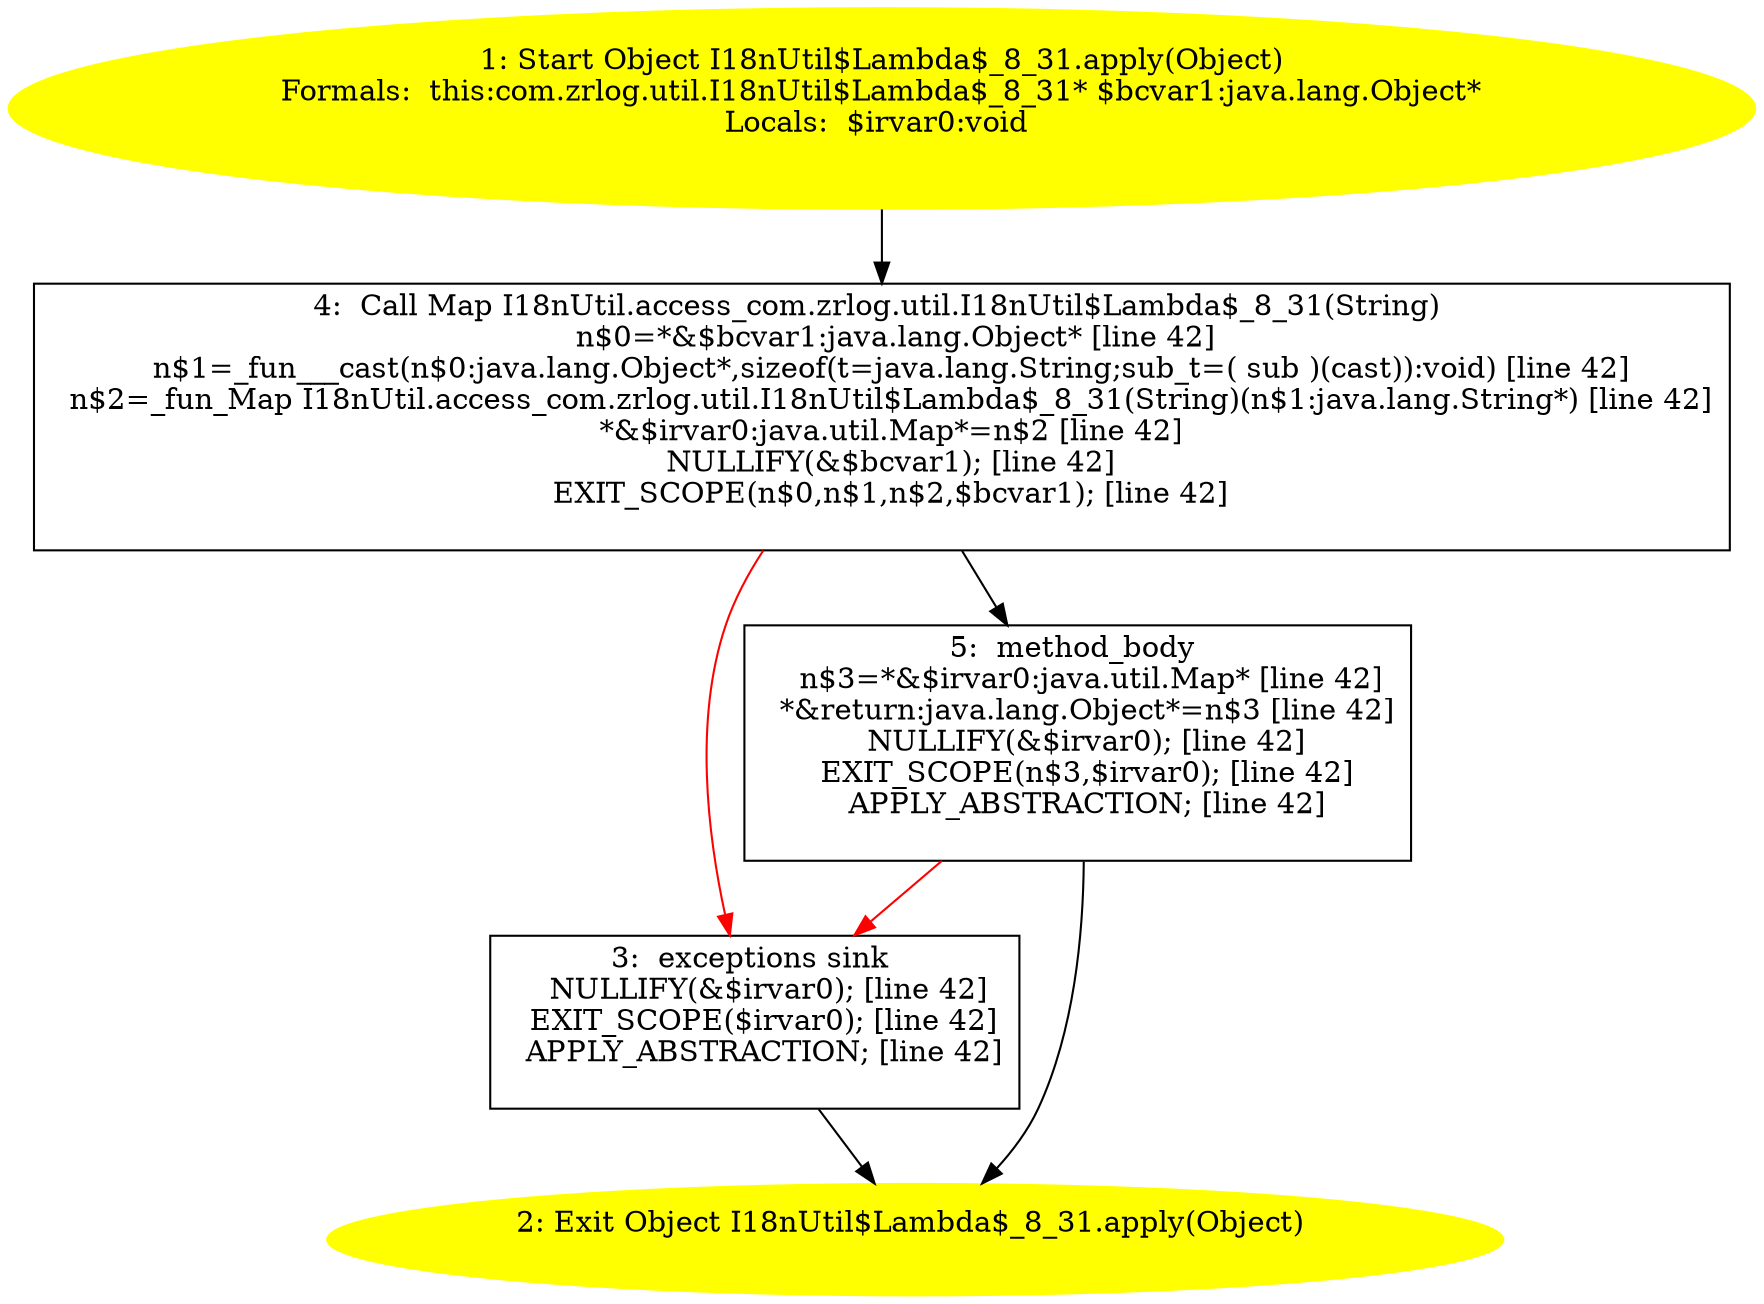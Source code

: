 /* @generated */
digraph cfg {
"com.zrlog.util.I18nUtil$Lambda$_8_31.apply(java.lang.Object):java.lang.Object.03e7c0026360b5a94e151f1aff5b2dd5_1" [label="1: Start Object I18nUtil$Lambda$_8_31.apply(Object)\nFormals:  this:com.zrlog.util.I18nUtil$Lambda$_8_31* $bcvar1:java.lang.Object*\nLocals:  $irvar0:void \n  " color=yellow style=filled]
	

	 "com.zrlog.util.I18nUtil$Lambda$_8_31.apply(java.lang.Object):java.lang.Object.03e7c0026360b5a94e151f1aff5b2dd5_1" -> "com.zrlog.util.I18nUtil$Lambda$_8_31.apply(java.lang.Object):java.lang.Object.03e7c0026360b5a94e151f1aff5b2dd5_4" ;
"com.zrlog.util.I18nUtil$Lambda$_8_31.apply(java.lang.Object):java.lang.Object.03e7c0026360b5a94e151f1aff5b2dd5_2" [label="2: Exit Object I18nUtil$Lambda$_8_31.apply(Object) \n  " color=yellow style=filled]
	

"com.zrlog.util.I18nUtil$Lambda$_8_31.apply(java.lang.Object):java.lang.Object.03e7c0026360b5a94e151f1aff5b2dd5_3" [label="3:  exceptions sink \n   NULLIFY(&$irvar0); [line 42]\n  EXIT_SCOPE($irvar0); [line 42]\n  APPLY_ABSTRACTION; [line 42]\n " shape="box"]
	

	 "com.zrlog.util.I18nUtil$Lambda$_8_31.apply(java.lang.Object):java.lang.Object.03e7c0026360b5a94e151f1aff5b2dd5_3" -> "com.zrlog.util.I18nUtil$Lambda$_8_31.apply(java.lang.Object):java.lang.Object.03e7c0026360b5a94e151f1aff5b2dd5_2" ;
"com.zrlog.util.I18nUtil$Lambda$_8_31.apply(java.lang.Object):java.lang.Object.03e7c0026360b5a94e151f1aff5b2dd5_4" [label="4:  Call Map I18nUtil.access_com.zrlog.util.I18nUtil$Lambda$_8_31(String) \n   n$0=*&$bcvar1:java.lang.Object* [line 42]\n  n$1=_fun___cast(n$0:java.lang.Object*,sizeof(t=java.lang.String;sub_t=( sub )(cast)):void) [line 42]\n  n$2=_fun_Map I18nUtil.access_com.zrlog.util.I18nUtil$Lambda$_8_31(String)(n$1:java.lang.String*) [line 42]\n  *&$irvar0:java.util.Map*=n$2 [line 42]\n  NULLIFY(&$bcvar1); [line 42]\n  EXIT_SCOPE(n$0,n$1,n$2,$bcvar1); [line 42]\n " shape="box"]
	

	 "com.zrlog.util.I18nUtil$Lambda$_8_31.apply(java.lang.Object):java.lang.Object.03e7c0026360b5a94e151f1aff5b2dd5_4" -> "com.zrlog.util.I18nUtil$Lambda$_8_31.apply(java.lang.Object):java.lang.Object.03e7c0026360b5a94e151f1aff5b2dd5_5" ;
	 "com.zrlog.util.I18nUtil$Lambda$_8_31.apply(java.lang.Object):java.lang.Object.03e7c0026360b5a94e151f1aff5b2dd5_4" -> "com.zrlog.util.I18nUtil$Lambda$_8_31.apply(java.lang.Object):java.lang.Object.03e7c0026360b5a94e151f1aff5b2dd5_3" [color="red" ];
"com.zrlog.util.I18nUtil$Lambda$_8_31.apply(java.lang.Object):java.lang.Object.03e7c0026360b5a94e151f1aff5b2dd5_5" [label="5:  method_body \n   n$3=*&$irvar0:java.util.Map* [line 42]\n  *&return:java.lang.Object*=n$3 [line 42]\n  NULLIFY(&$irvar0); [line 42]\n  EXIT_SCOPE(n$3,$irvar0); [line 42]\n  APPLY_ABSTRACTION; [line 42]\n " shape="box"]
	

	 "com.zrlog.util.I18nUtil$Lambda$_8_31.apply(java.lang.Object):java.lang.Object.03e7c0026360b5a94e151f1aff5b2dd5_5" -> "com.zrlog.util.I18nUtil$Lambda$_8_31.apply(java.lang.Object):java.lang.Object.03e7c0026360b5a94e151f1aff5b2dd5_2" ;
	 "com.zrlog.util.I18nUtil$Lambda$_8_31.apply(java.lang.Object):java.lang.Object.03e7c0026360b5a94e151f1aff5b2dd5_5" -> "com.zrlog.util.I18nUtil$Lambda$_8_31.apply(java.lang.Object):java.lang.Object.03e7c0026360b5a94e151f1aff5b2dd5_3" [color="red" ];
}
